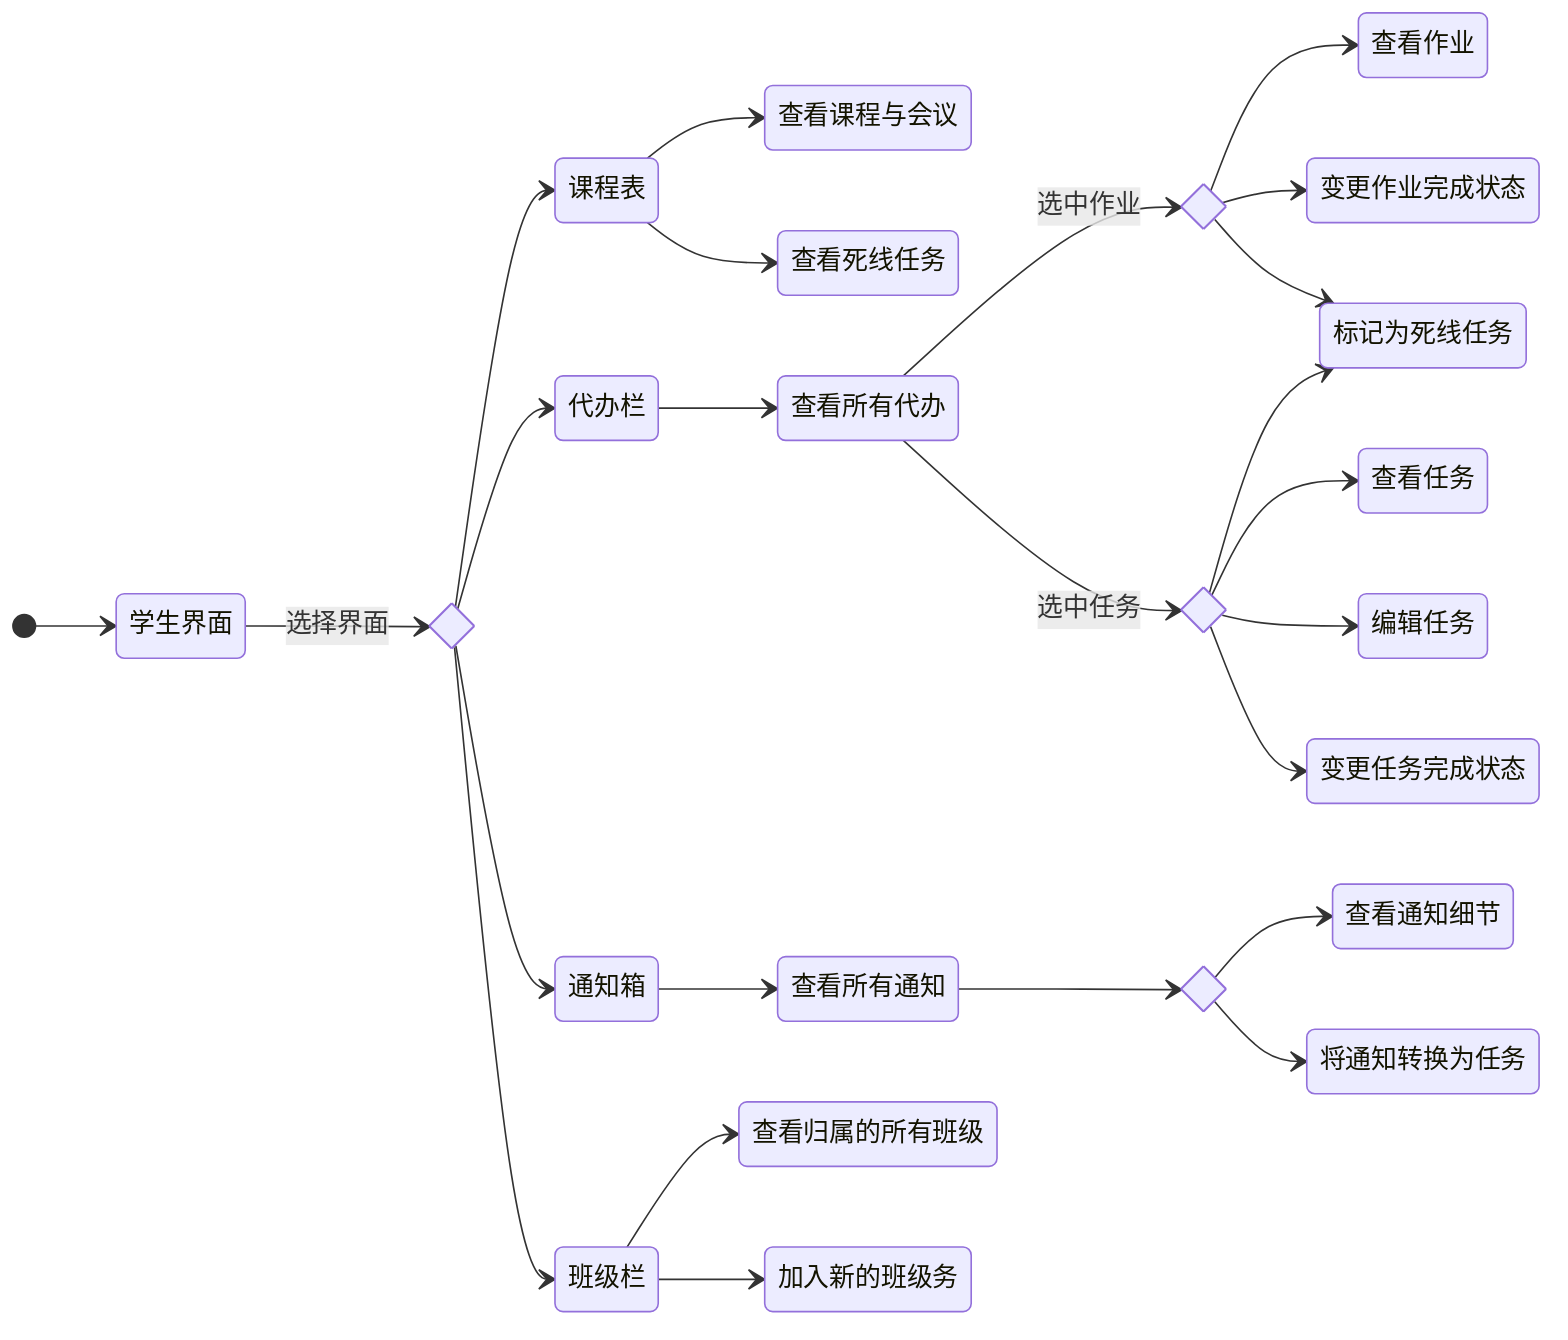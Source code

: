 stateDiagram-v2
direction LR
    [*] --> 学生界面

    state choose_tab <<choice>>
    学生界面 --> choose_tab: 选择界面
    choose_tab --> 课程表
    choose_tab --> 代办栏
    choose_tab --> 通知箱
    choose_tab --> 班级栏

    课程表 --> 查看课程与会议
    课程表 --> 查看死线任务

    代办栏 --> 查看所有代办
    
    state on_work <<choice>>
    查看所有代办 --> on_work: 选中作业
    on_work --> 查看作业
    on_work --> 变更作业完成状态
    on_work --> 标记为死线任务

    state on_task <<choice>>
    查看所有代办 --> on_task: 选中任务
    on_task --> 查看任务
    on_task --> 编辑任务
    on_task --> 变更任务完成状态
    on_task --> 标记为死线任务

    state on_msg <<choice>>
    通知箱 --> 查看所有通知
    查看所有通知 --> on_msg
    on_msg --> 查看通知细节
    on_msg --> 将通知转换为任务

    班级栏 --> 查看归属的所有班级
    班级栏 --> 加入新的班级务